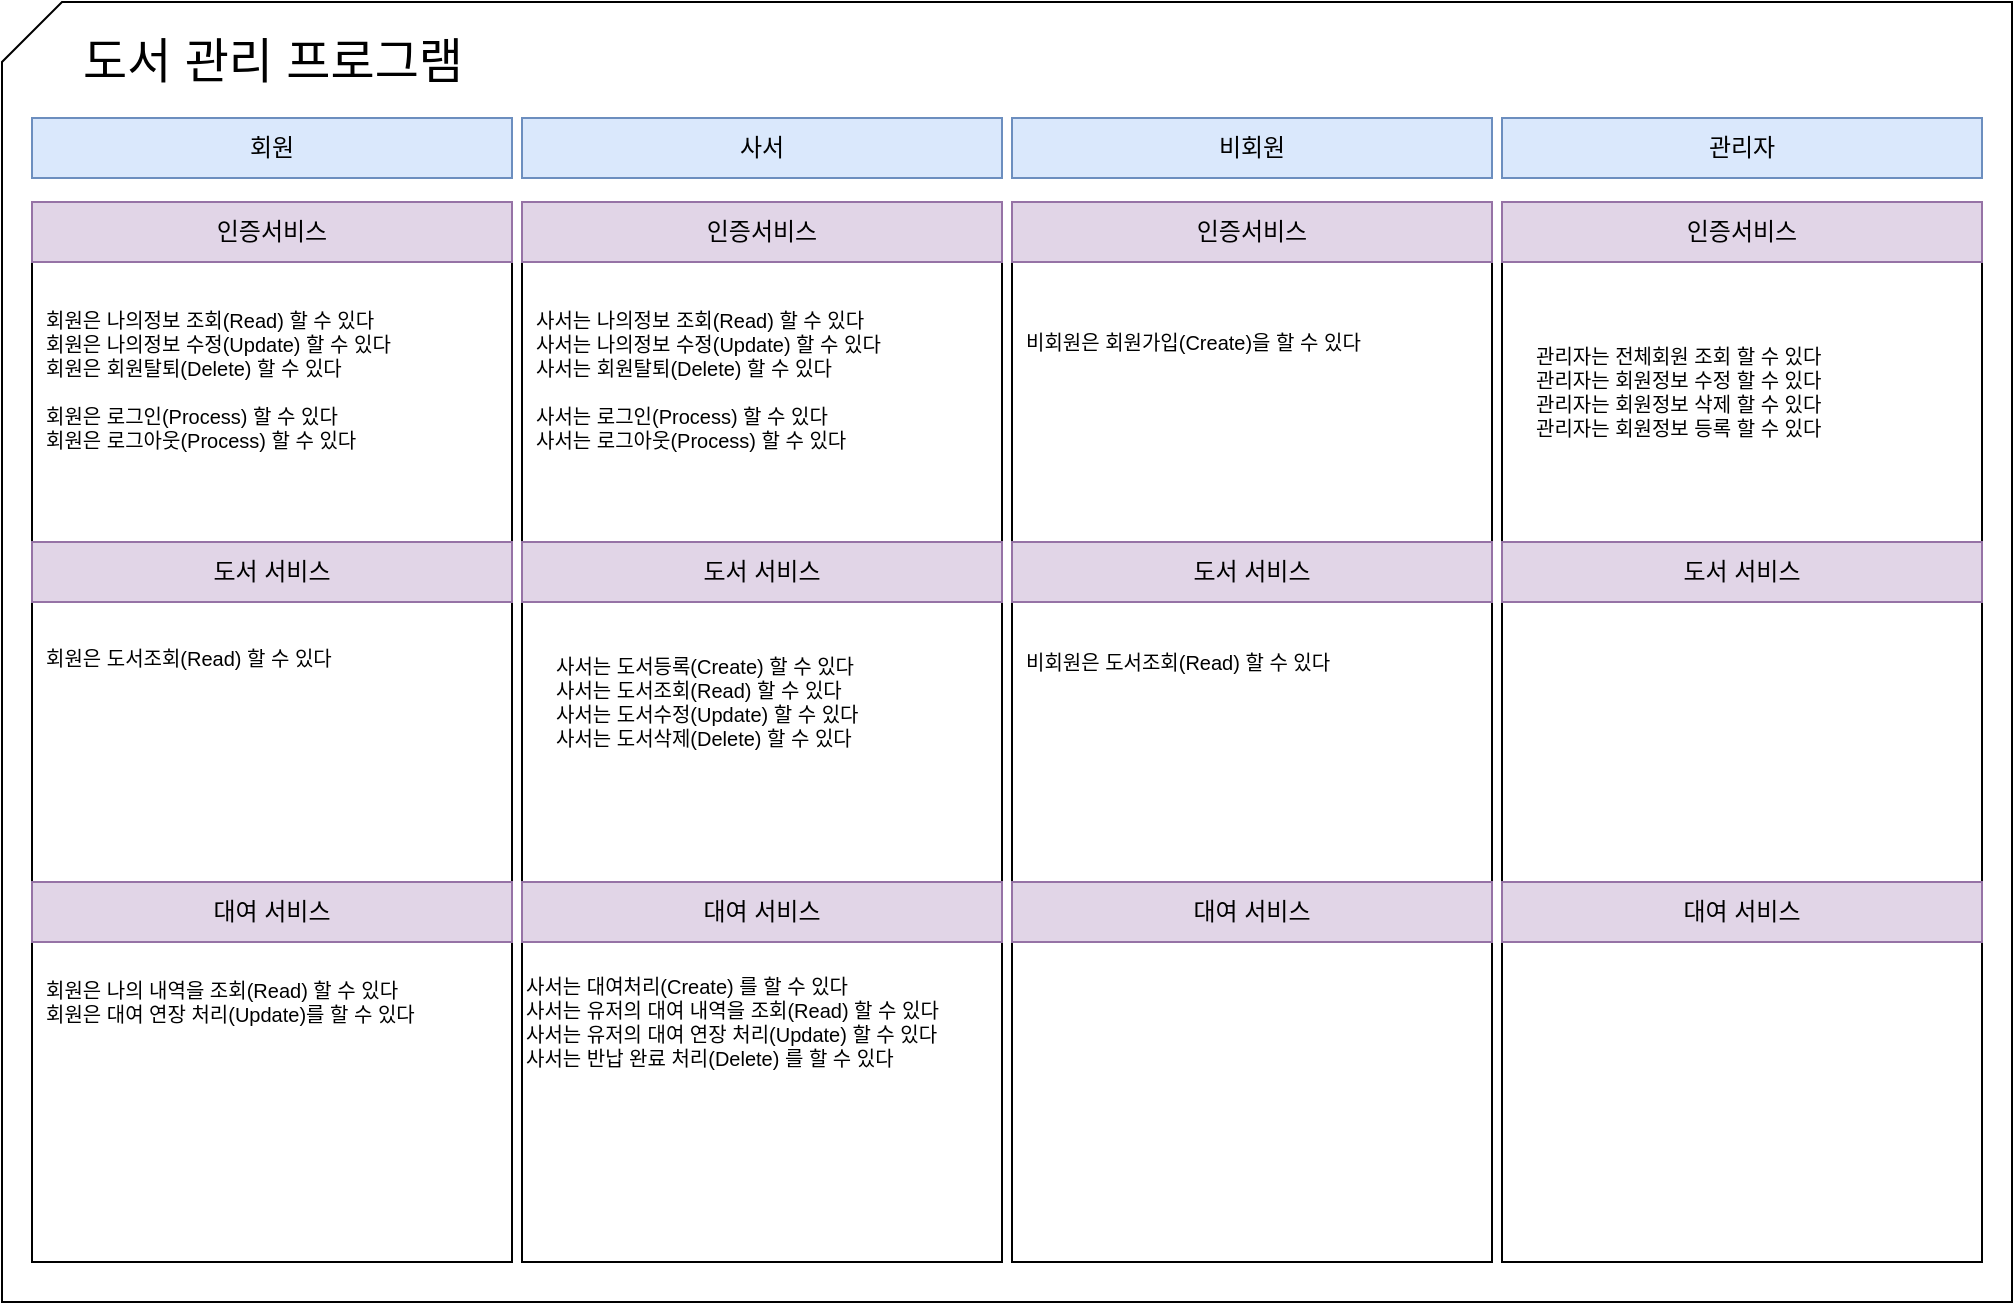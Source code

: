 <mxfile version="27.0.9" pages="3">
  <diagram name="요구사항확인" id="si9WiEyHauwOeKY3Vzi-">
    <mxGraphModel dx="1188" dy="708" grid="1" gridSize="10" guides="1" tooltips="1" connect="1" arrows="1" fold="1" page="1" pageScale="1" pageWidth="827" pageHeight="1169" math="0" shadow="0">
      <root>
        <mxCell id="0" />
        <mxCell id="1" parent="0" />
        <mxCell id="LVaz8bQsQqEIjGHbkDQo-53" value="" style="shape=card;whiteSpace=wrap;html=1;" parent="1" vertex="1">
          <mxGeometry x="25" y="10" width="1005" height="650" as="geometry" />
        </mxCell>
        <mxCell id="LVaz8bQsQqEIjGHbkDQo-34" value="" style="rounded=0;whiteSpace=wrap;html=1;" parent="1" vertex="1">
          <mxGeometry x="775" y="110" width="240" height="530" as="geometry" />
        </mxCell>
        <mxCell id="LVaz8bQsQqEIjGHbkDQo-33" value="" style="rounded=0;whiteSpace=wrap;html=1;" parent="1" vertex="1">
          <mxGeometry x="530" y="110" width="240" height="530" as="geometry" />
        </mxCell>
        <mxCell id="LVaz8bQsQqEIjGHbkDQo-32" value="" style="rounded=0;whiteSpace=wrap;html=1;" parent="1" vertex="1">
          <mxGeometry x="285" y="110" width="240" height="530" as="geometry" />
        </mxCell>
        <mxCell id="LVaz8bQsQqEIjGHbkDQo-31" value="" style="rounded=0;whiteSpace=wrap;html=1;" parent="1" vertex="1">
          <mxGeometry x="40" y="110" width="240" height="530" as="geometry" />
        </mxCell>
        <mxCell id="LVaz8bQsQqEIjGHbkDQo-35" value="인증서비스" style="rounded=0;whiteSpace=wrap;html=1;fillColor=#e1d5e7;strokeColor=#9673a6;" parent="1" vertex="1">
          <mxGeometry x="40" y="110" width="240" height="30" as="geometry" />
        </mxCell>
        <mxCell id="LVaz8bQsQqEIjGHbkDQo-36" value="인증서비스" style="rounded=0;whiteSpace=wrap;html=1;fillColor=#e1d5e7;strokeColor=#9673a6;" parent="1" vertex="1">
          <mxGeometry x="285" y="110" width="240" height="30" as="geometry" />
        </mxCell>
        <mxCell id="LVaz8bQsQqEIjGHbkDQo-37" value="인증서비스" style="rounded=0;whiteSpace=wrap;html=1;fillColor=#e1d5e7;strokeColor=#9673a6;" parent="1" vertex="1">
          <mxGeometry x="530" y="110" width="240" height="30" as="geometry" />
        </mxCell>
        <mxCell id="LVaz8bQsQqEIjGHbkDQo-38" value="인증서비스" style="rounded=0;whiteSpace=wrap;html=1;fillColor=#e1d5e7;strokeColor=#9673a6;" parent="1" vertex="1">
          <mxGeometry x="775" y="110" width="240" height="30" as="geometry" />
        </mxCell>
        <mxCell id="LVaz8bQsQqEIjGHbkDQo-39" value="도서 서비스" style="rounded=0;whiteSpace=wrap;html=1;fillColor=#e1d5e7;strokeColor=#9673a6;" parent="1" vertex="1">
          <mxGeometry x="40" y="280" width="240" height="30" as="geometry" />
        </mxCell>
        <mxCell id="LVaz8bQsQqEIjGHbkDQo-40" value="도서 서비스" style="rounded=0;whiteSpace=wrap;html=1;fillColor=#e1d5e7;strokeColor=#9673a6;" parent="1" vertex="1">
          <mxGeometry x="285" y="280" width="240" height="30" as="geometry" />
        </mxCell>
        <mxCell id="LVaz8bQsQqEIjGHbkDQo-41" value="도서 서비스" style="rounded=0;whiteSpace=wrap;html=1;fillColor=#e1d5e7;strokeColor=#9673a6;" parent="1" vertex="1">
          <mxGeometry x="530" y="280" width="240" height="30" as="geometry" />
        </mxCell>
        <mxCell id="LVaz8bQsQqEIjGHbkDQo-42" value="도서 서비스" style="rounded=0;whiteSpace=wrap;html=1;fillColor=#e1d5e7;strokeColor=#9673a6;" parent="1" vertex="1">
          <mxGeometry x="775" y="280" width="240" height="30" as="geometry" />
        </mxCell>
        <mxCell id="LVaz8bQsQqEIjGHbkDQo-43" value="대여 서비스" style="rounded=0;whiteSpace=wrap;html=1;fillColor=#e1d5e7;strokeColor=#9673a6;" parent="1" vertex="1">
          <mxGeometry x="40" y="450" width="240" height="30" as="geometry" />
        </mxCell>
        <mxCell id="LVaz8bQsQqEIjGHbkDQo-44" value="대여 서비스" style="rounded=0;whiteSpace=wrap;html=1;fillColor=#e1d5e7;strokeColor=#9673a6;" parent="1" vertex="1">
          <mxGeometry x="285" y="450" width="240" height="30" as="geometry" />
        </mxCell>
        <mxCell id="LVaz8bQsQqEIjGHbkDQo-45" value="대여 서비스" style="rounded=0;whiteSpace=wrap;html=1;fillColor=#e1d5e7;strokeColor=#9673a6;" parent="1" vertex="1">
          <mxGeometry x="530" y="450" width="240" height="30" as="geometry" />
        </mxCell>
        <mxCell id="LVaz8bQsQqEIjGHbkDQo-46" value="대여 서비스" style="rounded=0;whiteSpace=wrap;html=1;fillColor=#e1d5e7;strokeColor=#9673a6;" parent="1" vertex="1">
          <mxGeometry x="775" y="450" width="240" height="30" as="geometry" />
        </mxCell>
        <mxCell id="LVaz8bQsQqEIjGHbkDQo-2" value="&lt;font style=&quot;font-size: 24px;&quot;&gt;도서 관리 프로그램&lt;/font&gt;" style="text;html=1;align=center;verticalAlign=middle;resizable=0;points=[];autosize=1;strokeColor=none;fillColor=none;" parent="1" vertex="1">
          <mxGeometry x="55" y="20" width="210" height="40" as="geometry" />
        </mxCell>
        <mxCell id="LVaz8bQsQqEIjGHbkDQo-3" value="사서" style="text;html=1;align=center;verticalAlign=middle;resizable=0;points=[];autosize=1;strokeColor=none;fillColor=none;" parent="1" vertex="1">
          <mxGeometry x="290" y="68" width="50" height="30" as="geometry" />
        </mxCell>
        <mxCell id="LVaz8bQsQqEIjGHbkDQo-4" value="비회원" style="text;html=1;align=center;verticalAlign=middle;resizable=0;points=[];autosize=1;strokeColor=none;fillColor=none;" parent="1" vertex="1">
          <mxGeometry x="560" y="68" width="60" height="30" as="geometry" />
        </mxCell>
        <mxCell id="LVaz8bQsQqEIjGHbkDQo-5" value="회원" style="text;html=1;align=center;verticalAlign=middle;resizable=0;points=[];autosize=1;strokeColor=none;fillColor=none;" parent="1" vertex="1">
          <mxGeometry x="40" y="68" width="50" height="30" as="geometry" />
        </mxCell>
        <mxCell id="LVaz8bQsQqEIjGHbkDQo-6" value="관리자" style="text;html=1;align=center;verticalAlign=middle;resizable=0;points=[];autosize=1;strokeColor=none;fillColor=none;" parent="1" vertex="1">
          <mxGeometry x="840" y="68" width="60" height="30" as="geometry" />
        </mxCell>
        <mxCell id="LVaz8bQsQqEIjGHbkDQo-20" value="&lt;div&gt;&lt;span style=&quot;background-color: transparent; color: light-dark(rgb(0, 0, 0), rgb(255, 255, 255));&quot;&gt;회원은 도서조회(Read) 할 수 있다&lt;/span&gt;&lt;/div&gt;&lt;div&gt;&lt;br&gt;&lt;/div&gt;&lt;div&gt;&lt;br&gt;&lt;/div&gt;" style="text;html=1;align=left;verticalAlign=middle;resizable=0;points=[];autosize=1;strokeColor=none;fillColor=none;fontSize=10;" parent="1" vertex="1">
          <mxGeometry x="45" y="325" width="170" height="50" as="geometry" />
        </mxCell>
        <mxCell id="LVaz8bQsQqEIjGHbkDQo-21" value="&lt;div&gt;&lt;span style=&quot;background-color: transparent; color: light-dark(rgb(0, 0, 0), rgb(255, 255, 255));&quot;&gt;회원은 나의정보 조회(Read) 할 수 있다&lt;/span&gt;&lt;/div&gt;&lt;div&gt;회원은 나의정보 수정(Update) 할 수 있다&lt;/div&gt;&lt;div&gt;회원은 회원탈퇴(Delete) 할 수 있다&lt;/div&gt;&lt;div&gt;&lt;br&gt;&lt;/div&gt;&lt;div&gt;회원은 로그인(Process) 할 수 있다&lt;/div&gt;&lt;div&gt;회원은 로그아웃&lt;span style=&quot;background-color: transparent; color: light-dark(rgb(0, 0, 0), rgb(255, 255, 255));&quot;&gt;(Process)&lt;/span&gt;&lt;span style=&quot;background-color: transparent; color: light-dark(rgb(0, 0, 0), rgb(255, 255, 255));&quot;&gt;&amp;nbsp;할 수 있다&lt;/span&gt;&lt;/div&gt;&lt;div&gt;&lt;br&gt;&lt;/div&gt;" style="text;html=1;align=left;verticalAlign=middle;resizable=0;points=[];autosize=1;strokeColor=none;fillColor=none;fontSize=10;" parent="1" vertex="1">
          <mxGeometry x="45" y="155" width="200" height="100" as="geometry" />
        </mxCell>
        <mxCell id="LVaz8bQsQqEIjGHbkDQo-22" value="&lt;br&gt;&lt;div&gt;&lt;br&gt;&lt;/div&gt;&lt;div&gt;회원은 나의 내역을 조회(Read) 할 수 있다&lt;/div&gt;&lt;div&gt;회원은 대여 연장 처리(Update)를 할 수 있다&lt;/div&gt;&lt;div&gt;&lt;br&gt;&lt;/div&gt;&lt;div&gt;&lt;br&gt;&lt;/div&gt;" style="text;html=1;align=left;verticalAlign=middle;resizable=0;points=[];autosize=1;strokeColor=none;fillColor=none;fontSize=10;" parent="1" vertex="1">
          <mxGeometry x="45" y="465" width="210" height="90" as="geometry" />
        </mxCell>
        <mxCell id="LVaz8bQsQqEIjGHbkDQo-23" value="&lt;br&gt;&lt;div&gt;비회원은 회원가입(Create)을 할 수 있다&lt;/div&gt;&lt;div&gt;&lt;br&gt;&lt;/div&gt;" style="text;html=1;align=left;verticalAlign=middle;resizable=0;points=[];autosize=1;strokeColor=none;fillColor=none;fontSize=10;" parent="1" vertex="1">
          <mxGeometry x="535" y="155" width="190" height="50" as="geometry" />
        </mxCell>
        <mxCell id="LVaz8bQsQqEIjGHbkDQo-25" value="&lt;div&gt;&lt;span style=&quot;background-color: transparent; color: light-dark(rgb(0, 0, 0), rgb(255, 255, 255));&quot;&gt;사서는 나의정보 조회(Read) 할 수 있다&lt;/span&gt;&lt;/div&gt;&lt;div&gt;&lt;span style=&quot;background-color: transparent; color: light-dark(rgb(0, 0, 0), rgb(255, 255, 255));&quot;&gt;사서는&lt;/span&gt;&amp;nbsp;나의정보 수정(Update) 할 수 있다&lt;/div&gt;&lt;div&gt;&lt;span style=&quot;background-color: transparent; color: light-dark(rgb(0, 0, 0), rgb(255, 255, 255));&quot;&gt;사서는&lt;/span&gt;&amp;nbsp;회원탈퇴(Delete) 할 수 있다&lt;/div&gt;&lt;div&gt;&lt;br&gt;&lt;/div&gt;&lt;div&gt;&lt;span style=&quot;background-color: transparent; color: light-dark(rgb(0, 0, 0), rgb(255, 255, 255));&quot;&gt;사서는&lt;/span&gt;&amp;nbsp;로그인(Process) 할 수 있다&lt;/div&gt;&lt;div&gt;&lt;span style=&quot;background-color: transparent; color: light-dark(rgb(0, 0, 0), rgb(255, 255, 255));&quot;&gt;사서는&lt;/span&gt;&amp;nbsp;로그아웃&lt;span style=&quot;background-color: transparent; color: light-dark(rgb(0, 0, 0), rgb(255, 255, 255));&quot;&gt;(Process)&lt;/span&gt;&lt;span style=&quot;background-color: transparent; color: light-dark(rgb(0, 0, 0), rgb(255, 255, 255));&quot;&gt;&amp;nbsp;할 수 있다&lt;/span&gt;&lt;/div&gt;&lt;div&gt;&lt;br&gt;&lt;/div&gt;" style="text;html=1;align=left;verticalAlign=middle;resizable=0;points=[];autosize=1;strokeColor=none;fillColor=none;fontSize=10;" parent="1" vertex="1">
          <mxGeometry x="290" y="155" width="200" height="100" as="geometry" />
        </mxCell>
        <mxCell id="LVaz8bQsQqEIjGHbkDQo-28" value="&lt;br&gt;&lt;div&gt;사서는 도서등록(Create) 할 수 있다&lt;/div&gt;&lt;div&gt;사서는 도서조회(Read) 할 수 있다&lt;/div&gt;&lt;div&gt;사서는 도서수정(Update) 할 수 있다&lt;/div&gt;&lt;div&gt;사서는 도서삭제(Delete) 할 수 있다&lt;/div&gt;&lt;div&gt;&lt;br&gt;&lt;/div&gt;" style="text;html=1;align=left;verticalAlign=middle;resizable=0;points=[];autosize=1;strokeColor=none;fillColor=none;fontSize=10;" parent="1" vertex="1">
          <mxGeometry x="300" y="315" width="170" height="90" as="geometry" />
        </mxCell>
        <mxCell id="LVaz8bQsQqEIjGHbkDQo-29" value="&lt;br&gt;&lt;div&gt;&lt;span style=&quot;background-color: transparent; color: light-dark(rgb(0, 0, 0), rgb(255, 255, 255));&quot;&gt;비회원은 도서조회(Read) 할 수 있다&lt;/span&gt;&lt;/div&gt;&lt;div&gt;&lt;br&gt;&lt;/div&gt;" style="text;html=1;align=left;verticalAlign=middle;resizable=0;points=[];autosize=1;strokeColor=none;fillColor=none;fontSize=10;" parent="1" vertex="1">
          <mxGeometry x="535" y="315" width="180" height="50" as="geometry" />
        </mxCell>
        <mxCell id="LVaz8bQsQqEIjGHbkDQo-30" value="&lt;br&gt;&lt;div&gt;사서는 대여처리(Create) 를 할 수 있다&lt;/div&gt;&lt;div&gt;사서는 유저의 대여 내역을 조회(Read) 할 수 있다&lt;/div&gt;&lt;div&gt;사서는 유저의 대여 연장 처리(Update) 할 수 있다&lt;/div&gt;&lt;div&gt;사서는 반납 완료 처리(Delete) 를 할 수 있다&lt;/div&gt;&lt;div&gt;&amp;nbsp;&lt;/div&gt;" style="text;html=1;align=left;verticalAlign=middle;resizable=0;points=[];autosize=1;strokeColor=none;fillColor=none;fontSize=10;" parent="1" vertex="1">
          <mxGeometry x="285" y="475" width="230" height="90" as="geometry" />
        </mxCell>
        <mxCell id="LVaz8bQsQqEIjGHbkDQo-49" value="회원" style="rounded=0;whiteSpace=wrap;html=1;fillColor=#dae8fc;strokeColor=#6c8ebf;" parent="1" vertex="1">
          <mxGeometry x="40" y="68" width="240" height="30" as="geometry" />
        </mxCell>
        <mxCell id="LVaz8bQsQqEIjGHbkDQo-50" value="사서" style="rounded=0;whiteSpace=wrap;html=1;fillColor=#dae8fc;strokeColor=#6c8ebf;" parent="1" vertex="1">
          <mxGeometry x="285" y="68" width="240" height="30" as="geometry" />
        </mxCell>
        <mxCell id="LVaz8bQsQqEIjGHbkDQo-51" value="관리자" style="rounded=0;whiteSpace=wrap;html=1;fillColor=#dae8fc;strokeColor=#6c8ebf;" parent="1" vertex="1">
          <mxGeometry x="775" y="68" width="240" height="30" as="geometry" />
        </mxCell>
        <mxCell id="LVaz8bQsQqEIjGHbkDQo-52" value="비회원" style="rounded=0;whiteSpace=wrap;html=1;fillColor=#dae8fc;strokeColor=#6c8ebf;" parent="1" vertex="1">
          <mxGeometry x="530" y="68" width="240" height="30" as="geometry" />
        </mxCell>
        <mxCell id="SG75LprVrGiwKUK0ZRqa-1" value="관리자는 전체회원 조회 할 수 있다&lt;div&gt;관리자는 회원정보 수정 할 수 있다&lt;/div&gt;&lt;div&gt;관리자는 회원정보 삭제 할 수 있다&lt;/div&gt;&lt;div&gt;관리자는 회원정보 등록 할 수 있다&lt;/div&gt;" style="text;html=1;align=left;verticalAlign=middle;resizable=0;points=[];autosize=1;strokeColor=none;fillColor=none;fontSize=10;" parent="1" vertex="1">
          <mxGeometry x="790" y="175" width="170" height="60" as="geometry" />
        </mxCell>
      </root>
    </mxGraphModel>
  </diagram>
  <diagram id="3sv__FYg9ydSBl60m1RL" name="USECASE">
    <mxGraphModel dx="983" dy="518" grid="1" gridSize="10" guides="1" tooltips="1" connect="1" arrows="1" fold="1" page="1" pageScale="1" pageWidth="827" pageHeight="1169" math="0" shadow="0">
      <root>
        <mxCell id="0" />
        <mxCell id="1" parent="0" />
        <mxCell id="_r3QkGQczHyN3289975N-2" value="도서 관리 시스템" style="shape=umlFrame;whiteSpace=wrap;html=1;pointerEvents=0;width=100;height=30;" vertex="1" parent="1">
          <mxGeometry x="170" y="140" width="500" height="540" as="geometry" />
        </mxCell>
        <mxCell id="_r3QkGQczHyN3289975N-3" value="회원" style="shape=umlActor;verticalLabelPosition=bottom;verticalAlign=top;html=1;" vertex="1" parent="1">
          <mxGeometry x="60" y="190" width="30" height="60" as="geometry" />
        </mxCell>
        <mxCell id="_r3QkGQczHyN3289975N-4" value="비회원" style="shape=umlActor;verticalLabelPosition=bottom;verticalAlign=top;html=1;" vertex="1" parent="1">
          <mxGeometry x="60" y="470" width="30" height="60" as="geometry" />
        </mxCell>
        <mxCell id="_r3QkGQczHyN3289975N-5" value="사서" style="shape=umlActor;verticalLabelPosition=bottom;verticalAlign=top;html=1;" vertex="1" parent="1">
          <mxGeometry x="740" y="180" width="30" height="60" as="geometry" />
        </mxCell>
        <mxCell id="_r3QkGQczHyN3289975N-8" value="도서조회" style="ellipse;whiteSpace=wrap;html=1;" vertex="1" parent="1">
          <mxGeometry x="220" y="190" width="80" height="40" as="geometry" />
        </mxCell>
        <mxCell id="_r3QkGQczHyN3289975N-9" value="도서등록" style="ellipse;whiteSpace=wrap;html=1;" vertex="1" parent="1">
          <mxGeometry x="550" y="230" width="80" height="40" as="geometry" />
        </mxCell>
        <mxCell id="_r3QkGQczHyN3289975N-10" value="도서수정" style="ellipse;whiteSpace=wrap;html=1;" vertex="1" parent="1">
          <mxGeometry x="550" y="300" width="80" height="40" as="geometry" />
        </mxCell>
        <mxCell id="_r3QkGQczHyN3289975N-11" value="도서삭제" style="ellipse;whiteSpace=wrap;html=1;" vertex="1" parent="1">
          <mxGeometry x="550" y="370" width="80" height="40" as="geometry" />
        </mxCell>
        <mxCell id="_r3QkGQczHyN3289975N-12" value="use" style="html=1;verticalAlign=bottom;endArrow=block;curved=0;rounded=0;entryX=0.049;entryY=0.619;entryDx=0;entryDy=0;entryPerimeter=0;" edge="1" parent="1" source="_r3QkGQczHyN3289975N-3" target="_r3QkGQczHyN3289975N-8">
          <mxGeometry width="80" relative="1" as="geometry">
            <mxPoint x="360" y="400" as="sourcePoint" />
            <mxPoint x="440" y="400" as="targetPoint" />
          </mxGeometry>
        </mxCell>
        <mxCell id="_r3QkGQczHyN3289975N-13" value="use" style="html=1;verticalAlign=bottom;endArrow=block;curved=0;rounded=0;entryX=0.006;entryY=0.679;entryDx=0;entryDy=0;entryPerimeter=0;" edge="1" parent="1" source="_r3QkGQczHyN3289975N-4" target="_r3QkGQczHyN3289975N-8">
          <mxGeometry width="80" relative="1" as="geometry">
            <mxPoint x="360" y="400" as="sourcePoint" />
            <mxPoint x="440" y="400" as="targetPoint" />
          </mxGeometry>
        </mxCell>
        <mxCell id="_r3QkGQczHyN3289975N-14" value="use" style="html=1;verticalAlign=bottom;endArrow=block;curved=0;rounded=0;entryX=1;entryY=0.5;entryDx=0;entryDy=0;" edge="1" parent="1" source="_r3QkGQczHyN3289975N-5" target="_r3QkGQczHyN3289975N-8">
          <mxGeometry width="80" relative="1" as="geometry">
            <mxPoint x="360" y="400" as="sourcePoint" />
            <mxPoint x="440" y="400" as="targetPoint" />
          </mxGeometry>
        </mxCell>
        <mxCell id="_r3QkGQczHyN3289975N-15" value="use" style="html=1;verticalAlign=bottom;endArrow=block;curved=0;rounded=0;entryX=1;entryY=0.5;entryDx=0;entryDy=0;" edge="1" parent="1" source="_r3QkGQczHyN3289975N-5" target="_r3QkGQczHyN3289975N-9">
          <mxGeometry width="80" relative="1" as="geometry">
            <mxPoint x="360" y="400" as="sourcePoint" />
            <mxPoint x="440" y="400" as="targetPoint" />
          </mxGeometry>
        </mxCell>
        <mxCell id="_r3QkGQczHyN3289975N-16" value="로그인" style="ellipse;whiteSpace=wrap;html=1;" vertex="1" parent="1">
          <mxGeometry x="380" y="300" width="80" height="40" as="geometry" />
        </mxCell>
        <mxCell id="_r3QkGQczHyN3289975N-17" value="" style="endArrow=open;dashed=1;endFill=0;endSize=6;html=1;rounded=0;exitX=0.044;exitY=0.662;exitDx=0;exitDy=0;entryX=0.919;entryY=0.222;entryDx=0;entryDy=0;exitPerimeter=0;entryPerimeter=0;" edge="1" parent="1" source="_r3QkGQczHyN3289975N-9" target="_r3QkGQczHyN3289975N-16">
          <mxGeometry width="160" relative="1" as="geometry">
            <mxPoint x="320" y="400" as="sourcePoint" />
            <mxPoint x="480" y="400" as="targetPoint" />
          </mxGeometry>
        </mxCell>
        <mxCell id="_r3QkGQczHyN3289975N-19" value="&amp;lt;&amp;lt; include &amp;gt;&amp;gt;" style="edgeLabel;html=1;align=center;verticalAlign=middle;resizable=0;points=[];fontSize=8;" vertex="1" connectable="0" parent="_r3QkGQczHyN3289975N-17">
          <mxGeometry x="-0.012" y="-1" relative="1" as="geometry">
            <mxPoint as="offset" />
          </mxGeometry>
        </mxCell>
        <mxCell id="_r3QkGQczHyN3289975N-20" value="" style="endArrow=open;dashed=1;endFill=0;endSize=6;html=1;rounded=0;exitX=0;exitY=0.5;exitDx=0;exitDy=0;entryX=1;entryY=0.5;entryDx=0;entryDy=0;" edge="1" parent="1" source="_r3QkGQczHyN3289975N-10" target="_r3QkGQczHyN3289975N-16">
          <mxGeometry width="160" relative="1" as="geometry">
            <mxPoint x="550" y="310" as="sourcePoint" />
            <mxPoint x="450" y="363" as="targetPoint" />
          </mxGeometry>
        </mxCell>
        <mxCell id="_r3QkGQczHyN3289975N-21" value="&amp;lt;&amp;lt; include &amp;gt;&amp;gt;" style="edgeLabel;html=1;align=center;verticalAlign=middle;resizable=0;points=[];fontSize=8;" vertex="1" connectable="0" parent="_r3QkGQczHyN3289975N-20">
          <mxGeometry x="-0.012" y="-1" relative="1" as="geometry">
            <mxPoint as="offset" />
          </mxGeometry>
        </mxCell>
        <mxCell id="_r3QkGQczHyN3289975N-22" value="" style="endArrow=open;dashed=1;endFill=0;endSize=6;html=1;rounded=0;exitX=0;exitY=0.5;exitDx=0;exitDy=0;entryX=0.928;entryY=0.826;entryDx=0;entryDy=0;entryPerimeter=0;" edge="1" parent="1" source="_r3QkGQczHyN3289975N-11" target="_r3QkGQczHyN3289975N-16">
          <mxGeometry width="160" relative="1" as="geometry">
            <mxPoint x="570" y="320" as="sourcePoint" />
            <mxPoint x="480" y="320" as="targetPoint" />
          </mxGeometry>
        </mxCell>
        <mxCell id="_r3QkGQczHyN3289975N-23" value="&amp;lt;&amp;lt; include &amp;gt;&amp;gt;" style="edgeLabel;html=1;align=center;verticalAlign=middle;resizable=0;points=[];fontSize=8;" vertex="1" connectable="0" parent="_r3QkGQczHyN3289975N-22">
          <mxGeometry x="-0.012" y="-1" relative="1" as="geometry">
            <mxPoint as="offset" />
          </mxGeometry>
        </mxCell>
        <mxCell id="_r3QkGQczHyN3289975N-24" value="전체" style="ellipse;whiteSpace=wrap;html=1;" vertex="1" parent="1">
          <mxGeometry x="210" y="260" width="40" height="40" as="geometry" />
        </mxCell>
        <mxCell id="_r3QkGQczHyN3289975N-25" value="키워드" style="ellipse;whiteSpace=wrap;html=1;" vertex="1" parent="1">
          <mxGeometry x="280" y="260" width="40" height="40" as="geometry" />
        </mxCell>
        <mxCell id="_r3QkGQczHyN3289975N-26" value="" style="endArrow=open;dashed=1;endFill=0;endSize=6;html=1;rounded=0;exitX=0.33;exitY=0.136;exitDx=0;exitDy=0;entryX=0.5;entryY=1;entryDx=0;entryDy=0;exitPerimeter=0;" edge="1" parent="1" source="_r3QkGQczHyN3289975N-24" target="_r3QkGQczHyN3289975N-8">
          <mxGeometry width="160" relative="1" as="geometry">
            <mxPoint x="350" y="300" as="sourcePoint" />
            <mxPoint x="250" y="353" as="targetPoint" />
          </mxGeometry>
        </mxCell>
        <mxCell id="_r3QkGQczHyN3289975N-27" value="&lt;font style=&quot;font-size: 8px;&quot;&gt;&amp;lt;&amp;lt; extend&amp;gt;&amp;gt;&lt;/font&gt;" style="edgeLabel;html=1;align=center;verticalAlign=middle;resizable=0;points=[];" vertex="1" connectable="0" parent="_r3QkGQczHyN3289975N-26">
          <mxGeometry x="-0.012" y="-1" relative="1" as="geometry">
            <mxPoint x="-5" y="-2" as="offset" />
          </mxGeometry>
        </mxCell>
        <mxCell id="_r3QkGQczHyN3289975N-28" value="" style="endArrow=open;dashed=1;endFill=0;endSize=6;html=1;rounded=0;exitX=0.5;exitY=0;exitDx=0;exitDy=0;entryX=0.5;entryY=1;entryDx=0;entryDy=0;" edge="1" parent="1" source="_r3QkGQczHyN3289975N-25" target="_r3QkGQczHyN3289975N-8">
          <mxGeometry width="160" relative="1" as="geometry">
            <mxPoint x="250" y="285" as="sourcePoint" />
            <mxPoint x="287" y="250" as="targetPoint" />
          </mxGeometry>
        </mxCell>
        <mxCell id="_r3QkGQczHyN3289975N-29" value="&lt;font style=&quot;font-size: 8px;&quot;&gt;&amp;lt;&amp;lt; extend&amp;gt;&amp;gt;&lt;/font&gt;" style="edgeLabel;html=1;align=center;verticalAlign=middle;resizable=0;points=[];" vertex="1" connectable="0" parent="_r3QkGQczHyN3289975N-28">
          <mxGeometry x="-0.012" y="-1" relative="1" as="geometry">
            <mxPoint x="9" as="offset" />
          </mxGeometry>
        </mxCell>
        <mxCell id="p2ouRuBy7spwp9d4Mi96-1" value="회원가입" style="ellipse;whiteSpace=wrap;html=1;" vertex="1" parent="1">
          <mxGeometry x="220" y="480" width="80" height="40" as="geometry" />
        </mxCell>
        <mxCell id="p2ouRuBy7spwp9d4Mi96-3" value="use" style="html=1;verticalAlign=bottom;endArrow=block;curved=0;rounded=0;entryX=0;entryY=0.5;entryDx=0;entryDy=0;" edge="1" parent="1" source="_r3QkGQczHyN3289975N-4" target="p2ouRuBy7spwp9d4Mi96-1">
          <mxGeometry width="80" relative="1" as="geometry">
            <mxPoint x="90" y="714" as="sourcePoint" />
            <mxPoint x="220" y="460" as="targetPoint" />
          </mxGeometry>
        </mxCell>
        <mxCell id="p2ouRuBy7spwp9d4Mi96-4" value="관리자" style="shape=umlActor;verticalLabelPosition=bottom;verticalAlign=top;html=1;" vertex="1" parent="1">
          <mxGeometry x="740" y="470" width="30" height="60" as="geometry" />
        </mxCell>
        <mxCell id="8O7HqSqT24vESQiMK9eg-1" value="회원관리" style="ellipse;whiteSpace=wrap;html=1;" vertex="1" parent="1">
          <mxGeometry x="470" y="450" width="80" height="40" as="geometry" />
        </mxCell>
        <mxCell id="8O7HqSqT24vESQiMK9eg-6" value="" style="edgeStyle=orthogonalEdgeStyle;rounded=0;orthogonalLoop=1;jettySize=auto;html=1;endArrow=block;endFill=0;" edge="1" parent="1" source="8O7HqSqT24vESQiMK9eg-2" target="8O7HqSqT24vESQiMK9eg-1">
          <mxGeometry relative="1" as="geometry">
            <Array as="points">
              <mxPoint x="460" y="510" />
              <mxPoint x="510" y="510" />
            </Array>
          </mxGeometry>
        </mxCell>
        <mxCell id="8O7HqSqT24vESQiMK9eg-2" value="조회" style="ellipse;whiteSpace=wrap;html=1;" vertex="1" parent="1">
          <mxGeometry x="440" y="520" width="40" height="40" as="geometry" />
        </mxCell>
        <mxCell id="8O7HqSqT24vESQiMK9eg-8" value="" style="edgeStyle=orthogonalEdgeStyle;rounded=0;orthogonalLoop=1;jettySize=auto;html=1;endArrow=block;endFill=0;" edge="1" parent="1" source="8O7HqSqT24vESQiMK9eg-3" target="8O7HqSqT24vESQiMK9eg-1">
          <mxGeometry relative="1" as="geometry" />
        </mxCell>
        <mxCell id="8O7HqSqT24vESQiMK9eg-3" value="등록" style="ellipse;whiteSpace=wrap;html=1;" vertex="1" parent="1">
          <mxGeometry x="490" y="520" width="40" height="40" as="geometry" />
        </mxCell>
        <mxCell id="8O7HqSqT24vESQiMK9eg-9" value="" style="edgeStyle=orthogonalEdgeStyle;rounded=0;orthogonalLoop=1;jettySize=auto;html=1;endArrow=block;endFill=0;" edge="1" parent="1" source="8O7HqSqT24vESQiMK9eg-4" target="8O7HqSqT24vESQiMK9eg-1">
          <mxGeometry relative="1" as="geometry">
            <Array as="points">
              <mxPoint x="560" y="510" />
              <mxPoint x="510" y="510" />
            </Array>
          </mxGeometry>
        </mxCell>
        <mxCell id="8O7HqSqT24vESQiMK9eg-4" value="수정" style="ellipse;whiteSpace=wrap;html=1;" vertex="1" parent="1">
          <mxGeometry x="540" y="520" width="40" height="40" as="geometry" />
        </mxCell>
        <mxCell id="8O7HqSqT24vESQiMK9eg-10" value="" style="edgeStyle=orthogonalEdgeStyle;rounded=0;orthogonalLoop=1;jettySize=auto;html=1;endArrow=block;endFill=0;" edge="1" parent="1" source="8O7HqSqT24vESQiMK9eg-5" target="8O7HqSqT24vESQiMK9eg-1">
          <mxGeometry relative="1" as="geometry">
            <Array as="points">
              <mxPoint x="610" y="510" />
              <mxPoint x="510" y="510" />
            </Array>
          </mxGeometry>
        </mxCell>
        <mxCell id="8O7HqSqT24vESQiMK9eg-5" value="삭제" style="ellipse;whiteSpace=wrap;html=1;" vertex="1" parent="1">
          <mxGeometry x="590" y="520" width="40" height="40" as="geometry" />
        </mxCell>
        <mxCell id="8O7HqSqT24vESQiMK9eg-11" value="use" style="html=1;verticalAlign=bottom;endArrow=block;curved=0;rounded=0;entryX=0.975;entryY=0.662;entryDx=0;entryDy=0;entryPerimeter=0;" edge="1" parent="1" source="p2ouRuBy7spwp9d4Mi96-4" target="8O7HqSqT24vESQiMK9eg-1">
          <mxGeometry width="80" relative="1" as="geometry">
            <mxPoint x="840" y="230" as="sourcePoint" />
            <mxPoint x="730" y="265" as="targetPoint" />
          </mxGeometry>
        </mxCell>
        <mxCell id="8O7HqSqT24vESQiMK9eg-12" value="사서&lt;div&gt;계정&lt;/div&gt;" style="ellipse;whiteSpace=wrap;html=1;" vertex="1" parent="1">
          <mxGeometry x="440" y="600" width="40" height="40" as="geometry" />
        </mxCell>
        <mxCell id="8O7HqSqT24vESQiMK9eg-13" value="일반&lt;div&gt;계정&lt;/div&gt;" style="ellipse;whiteSpace=wrap;html=1;" vertex="1" parent="1">
          <mxGeometry x="380" y="585" width="40" height="40" as="geometry" />
        </mxCell>
        <mxCell id="8O7HqSqT24vESQiMK9eg-14" value="나의&lt;div&gt;정보&lt;/div&gt;" style="ellipse;whiteSpace=wrap;html=1;" vertex="1" parent="1">
          <mxGeometry x="360" y="520" width="40" height="40" as="geometry" />
        </mxCell>
        <mxCell id="8O7HqSqT24vESQiMK9eg-17" value="use" style="html=1;verticalAlign=bottom;endArrow=block;curved=0;rounded=0;entryX=0.014;entryY=0.214;entryDx=0;entryDy=0;entryPerimeter=0;" edge="1" parent="1" target="8O7HqSqT24vESQiMK9eg-14">
          <mxGeometry width="80" relative="1" as="geometry">
            <mxPoint x="90" y="220" as="sourcePoint" />
            <mxPoint x="234" y="220" as="targetPoint" />
          </mxGeometry>
        </mxCell>
        <mxCell id="8O7HqSqT24vESQiMK9eg-21" value="" style="endArrow=open;dashed=1;endFill=0;endSize=6;html=1;rounded=0;exitX=1;exitY=0.5;exitDx=0;exitDy=0;entryX=0;entryY=0.5;entryDx=0;entryDy=0;" edge="1" parent="1" source="8O7HqSqT24vESQiMK9eg-14" target="8O7HqSqT24vESQiMK9eg-2">
          <mxGeometry width="160" relative="1" as="geometry">
            <mxPoint x="320" y="290" as="sourcePoint" />
            <mxPoint x="280" y="260" as="targetPoint" />
          </mxGeometry>
        </mxCell>
        <mxCell id="8O7HqSqT24vESQiMK9eg-22" value="&lt;font style=&quot;font-size: 8px;&quot;&gt;&amp;lt;&amp;lt; extend&amp;gt;&amp;gt;&lt;/font&gt;" style="edgeLabel;html=1;align=center;verticalAlign=middle;resizable=0;points=[];" vertex="1" connectable="0" parent="8O7HqSqT24vESQiMK9eg-21">
          <mxGeometry x="-0.012" y="-1" relative="1" as="geometry">
            <mxPoint y="-11" as="offset" />
          </mxGeometry>
        </mxCell>
        <mxCell id="8O7HqSqT24vESQiMK9eg-28" value="" style="endArrow=open;dashed=1;endFill=0;endSize=6;html=1;rounded=0;exitX=0.5;exitY=0;exitDx=0;exitDy=0;" edge="1" parent="1" source="8O7HqSqT24vESQiMK9eg-13">
          <mxGeometry width="160" relative="1" as="geometry">
            <mxPoint x="450" y="550" as="sourcePoint" />
            <mxPoint x="450" y="560" as="targetPoint" />
          </mxGeometry>
        </mxCell>
        <mxCell id="8O7HqSqT24vESQiMK9eg-29" value="&lt;font style=&quot;font-size: 8px;&quot;&gt;&amp;lt;&amp;lt; extend&amp;gt;&amp;gt;&lt;/font&gt;" style="edgeLabel;html=1;align=center;verticalAlign=middle;resizable=0;points=[];" vertex="1" connectable="0" parent="8O7HqSqT24vESQiMK9eg-28">
          <mxGeometry x="-0.012" y="-1" relative="1" as="geometry">
            <mxPoint x="-6" y="3" as="offset" />
          </mxGeometry>
        </mxCell>
        <mxCell id="8O7HqSqT24vESQiMK9eg-30" value="" style="endArrow=open;dashed=1;endFill=0;endSize=6;html=1;rounded=0;exitX=0.5;exitY=0;exitDx=0;exitDy=0;entryX=0.5;entryY=1;entryDx=0;entryDy=0;" edge="1" parent="1" source="8O7HqSqT24vESQiMK9eg-12" target="8O7HqSqT24vESQiMK9eg-2">
          <mxGeometry width="160" relative="1" as="geometry">
            <mxPoint x="450" y="615" as="sourcePoint" />
            <mxPoint x="467" y="590" as="targetPoint" />
          </mxGeometry>
        </mxCell>
        <mxCell id="8O7HqSqT24vESQiMK9eg-31" value="&lt;font style=&quot;font-size: 8px;&quot;&gt;&amp;lt;&amp;lt; extend&amp;gt;&amp;gt;&lt;/font&gt;" style="edgeLabel;html=1;align=center;verticalAlign=middle;resizable=0;points=[];" vertex="1" connectable="0" parent="8O7HqSqT24vESQiMK9eg-30">
          <mxGeometry x="-0.012" y="-1" relative="1" as="geometry">
            <mxPoint x="-6" y="3" as="offset" />
          </mxGeometry>
        </mxCell>
        <mxCell id="8O7HqSqT24vESQiMK9eg-32" value="전체" style="ellipse;whiteSpace=wrap;html=1;" vertex="1" parent="1">
          <mxGeometry x="510" y="580" width="40" height="40" as="geometry" />
        </mxCell>
        <mxCell id="8O7HqSqT24vESQiMK9eg-33" value="" style="endArrow=open;dashed=1;endFill=0;endSize=6;html=1;rounded=0;exitX=0;exitY=0;exitDx=0;exitDy=0;entryX=0.77;entryY=0.981;entryDx=0;entryDy=0;entryPerimeter=0;" edge="1" parent="1" source="8O7HqSqT24vESQiMK9eg-32" target="8O7HqSqT24vESQiMK9eg-2">
          <mxGeometry width="160" relative="1" as="geometry">
            <mxPoint x="470" y="640" as="sourcePoint" />
            <mxPoint x="470" y="600" as="targetPoint" />
          </mxGeometry>
        </mxCell>
        <mxCell id="8O7HqSqT24vESQiMK9eg-34" value="&lt;font style=&quot;font-size: 8px;&quot;&gt;&amp;lt;&amp;lt; extend&amp;gt;&amp;gt;&lt;/font&gt;" style="edgeLabel;html=1;align=center;verticalAlign=middle;resizable=0;points=[];" vertex="1" connectable="0" parent="8O7HqSqT24vESQiMK9eg-33">
          <mxGeometry x="-0.012" y="-1" relative="1" as="geometry">
            <mxPoint x="-6" y="3" as="offset" />
          </mxGeometry>
        </mxCell>
      </root>
    </mxGraphModel>
  </diagram>
  <diagram id="UtL5NGmpN7RpcwYgrlhz" name="요구사항명세서">
    <mxGraphModel dx="1175" dy="694" grid="1" gridSize="10" guides="1" tooltips="1" connect="1" arrows="1" fold="1" page="1" pageScale="1" pageWidth="827" pageHeight="1169" math="0" shadow="0">
      <root>
        <mxCell id="0" />
        <mxCell id="1" parent="0" />
        <mxCell id="IjuKtVvtsaJKCJxj3eiM-1" value="&lt;div&gt;&amp;lt;&amp;lt;유스케이스 명세서&amp;gt;&amp;gt;&lt;/div&gt;유스케이스명 : 회원가입" style="shape=table;startSize=40;container=1;collapsible=1;childLayout=tableLayout;fixedRows=1;rowLines=0;fontStyle=1;align=center;resizeLast=1;html=1;" vertex="1" parent="1">
          <mxGeometry x="50" y="50" width="510" height="690" as="geometry" />
        </mxCell>
        <mxCell id="IjuKtVvtsaJKCJxj3eiM-2" value="" style="shape=tableRow;horizontal=0;startSize=0;swimlaneHead=0;swimlaneBody=0;fillColor=none;collapsible=0;dropTarget=0;points=[[0,0.5],[1,0.5]];portConstraint=eastwest;top=0;left=0;right=0;bottom=1;strokeColor=default;verticalAlign=middle;fontStyle=0" vertex="1" parent="IjuKtVvtsaJKCJxj3eiM-1">
          <mxGeometry y="40" width="510" height="30" as="geometry" />
        </mxCell>
        <mxCell id="IjuKtVvtsaJKCJxj3eiM-3" value="목표" style="shape=partialRectangle;connectable=0;fillColor=none;top=0;left=0;bottom=0;right=0;fontStyle=1;overflow=hidden;whiteSpace=wrap;html=1;" vertex="1" parent="IjuKtVvtsaJKCJxj3eiM-2">
          <mxGeometry width="60" height="30" as="geometry">
            <mxRectangle width="60" height="30" as="alternateBounds" />
          </mxGeometry>
        </mxCell>
        <mxCell id="IjuKtVvtsaJKCJxj3eiM-4" value="&lt;span style=&quot;font-weight: 400; text-wrap: nowrap;&quot;&gt;비회원이 회원가입을 할 수 있도록 시스템을 통해 회원가입 절차를 완료한다&lt;/span&gt;" style="shape=partialRectangle;connectable=0;fillColor=none;top=0;left=0;bottom=0;right=0;align=left;spacingLeft=6;fontStyle=1;overflow=hidden;whiteSpace=wrap;html=1;" vertex="1" parent="IjuKtVvtsaJKCJxj3eiM-2">
          <mxGeometry x="60" width="450" height="30" as="geometry">
            <mxRectangle width="450" height="30" as="alternateBounds" />
          </mxGeometry>
        </mxCell>
        <mxCell id="IjuKtVvtsaJKCJxj3eiM-5" value="" style="shape=tableRow;horizontal=0;startSize=0;swimlaneHead=0;swimlaneBody=0;fillColor=none;collapsible=0;dropTarget=0;points=[[0,0.5],[1,0.5]];portConstraint=eastwest;top=0;left=0;right=0;bottom=1;" vertex="1" parent="IjuKtVvtsaJKCJxj3eiM-1">
          <mxGeometry y="70" width="510" height="30" as="geometry" />
        </mxCell>
        <mxCell id="IjuKtVvtsaJKCJxj3eiM-6" value="엑터" style="shape=partialRectangle;connectable=0;fillColor=none;top=0;left=0;bottom=0;right=0;fontStyle=1;overflow=hidden;whiteSpace=wrap;html=1;" vertex="1" parent="IjuKtVvtsaJKCJxj3eiM-5">
          <mxGeometry width="60" height="30" as="geometry">
            <mxRectangle width="60" height="30" as="alternateBounds" />
          </mxGeometry>
        </mxCell>
        <mxCell id="IjuKtVvtsaJKCJxj3eiM-7" value="비회원" style="shape=partialRectangle;connectable=0;fillColor=none;top=0;left=0;bottom=0;right=0;align=left;spacingLeft=6;fontStyle=0;overflow=hidden;whiteSpace=wrap;html=1;" vertex="1" parent="IjuKtVvtsaJKCJxj3eiM-5">
          <mxGeometry x="60" width="450" height="30" as="geometry">
            <mxRectangle width="450" height="30" as="alternateBounds" />
          </mxGeometry>
        </mxCell>
        <mxCell id="IjuKtVvtsaJKCJxj3eiM-8" value="" style="shape=tableRow;horizontal=0;startSize=0;swimlaneHead=0;swimlaneBody=0;fillColor=none;collapsible=0;dropTarget=0;points=[[0,0.5],[1,0.5]];portConstraint=eastwest;top=0;left=0;right=0;bottom=1;" vertex="1" parent="IjuKtVvtsaJKCJxj3eiM-1">
          <mxGeometry y="100" width="510" height="30" as="geometry" />
        </mxCell>
        <mxCell id="IjuKtVvtsaJKCJxj3eiM-9" value="사전 조건" style="shape=partialRectangle;connectable=0;fillColor=none;top=0;left=0;bottom=0;right=0;fontStyle=1;overflow=hidden;whiteSpace=wrap;html=1;" vertex="1" parent="IjuKtVvtsaJKCJxj3eiM-8">
          <mxGeometry width="60" height="30" as="geometry">
            <mxRectangle width="60" height="30" as="alternateBounds" />
          </mxGeometry>
        </mxCell>
        <mxCell id="IjuKtVvtsaJKCJxj3eiM-10" value="메인페이지에서 회원가입 버튼을 클릭하여 회원가입 페이지로 이동한다" style="shape=partialRectangle;connectable=0;fillColor=none;top=0;left=0;bottom=0;right=0;align=left;spacingLeft=6;fontStyle=0;overflow=hidden;whiteSpace=wrap;html=1;" vertex="1" parent="IjuKtVvtsaJKCJxj3eiM-8">
          <mxGeometry x="60" width="450" height="30" as="geometry">
            <mxRectangle width="450" height="30" as="alternateBounds" />
          </mxGeometry>
        </mxCell>
        <mxCell id="IjuKtVvtsaJKCJxj3eiM-11" value="" style="shape=tableRow;horizontal=0;startSize=0;swimlaneHead=0;swimlaneBody=0;fillColor=none;collapsible=0;dropTarget=0;points=[[0,0.5],[1,0.5]];portConstraint=eastwest;top=0;left=0;right=0;bottom=1;" vertex="1" parent="IjuKtVvtsaJKCJxj3eiM-1">
          <mxGeometry y="130" width="510" height="30" as="geometry" />
        </mxCell>
        <mxCell id="IjuKtVvtsaJKCJxj3eiM-12" value="사후 처리" style="shape=partialRectangle;connectable=0;fillColor=none;top=0;left=0;bottom=0;right=0;fontStyle=1;overflow=hidden;whiteSpace=wrap;html=1;" vertex="1" parent="IjuKtVvtsaJKCJxj3eiM-11">
          <mxGeometry width="60" height="30" as="geometry">
            <mxRectangle width="60" height="30" as="alternateBounds" />
          </mxGeometry>
        </mxCell>
        <mxCell id="IjuKtVvtsaJKCJxj3eiM-13" value="회원 정상 가입 이후 로그인 페이지로 이동" style="shape=partialRectangle;connectable=0;fillColor=none;top=0;left=0;bottom=0;right=0;align=left;spacingLeft=6;fontStyle=0;overflow=hidden;whiteSpace=wrap;html=1;" vertex="1" parent="IjuKtVvtsaJKCJxj3eiM-11">
          <mxGeometry x="60" width="450" height="30" as="geometry">
            <mxRectangle width="450" height="30" as="alternateBounds" />
          </mxGeometry>
        </mxCell>
        <mxCell id="IjuKtVvtsaJKCJxj3eiM-14" value="" style="shape=tableRow;horizontal=0;startSize=0;swimlaneHead=0;swimlaneBody=0;fillColor=none;collapsible=0;dropTarget=0;points=[[0,0.5],[1,0.5]];portConstraint=eastwest;top=0;left=0;right=0;bottom=1;" vertex="1" parent="IjuKtVvtsaJKCJxj3eiM-1">
          <mxGeometry y="160" width="510" height="170" as="geometry" />
        </mxCell>
        <mxCell id="IjuKtVvtsaJKCJxj3eiM-15" value="기본흐름" style="shape=partialRectangle;connectable=0;fillColor=none;top=0;left=0;bottom=0;right=0;fontStyle=1;overflow=hidden;whiteSpace=wrap;html=1;" vertex="1" parent="IjuKtVvtsaJKCJxj3eiM-14">
          <mxGeometry width="60" height="170" as="geometry">
            <mxRectangle width="60" height="170" as="alternateBounds" />
          </mxGeometry>
        </mxCell>
        <mxCell id="IjuKtVvtsaJKCJxj3eiM-16" value="&lt;div style=&quot;text-wrap: nowrap;&quot;&gt;&lt;div&gt;1 비회원이 계정 입력란에 email 계정을 입력하고 인증 버튼을 클릭한다&lt;/div&gt;&lt;div&gt;2 시스템은 해당 계정으로 인증코드를 전송한다&lt;/div&gt;&lt;div&gt;3 시스템은 비회원이 보는 페이지에 인증코드 확인폼을 활성화 한다&lt;/div&gt;&lt;div&gt;4 회원은 이메일 인증코드를 인증코드 확인폼에 입력한 뒤 인증확인 버튼을 클릭한다&lt;/div&gt;&lt;div&gt;5 시스템은 인증확인 처리를 한뒤 인증확인 메시지를 전달한다&lt;/div&gt;&lt;div&gt;6 비회원은&amp;nbsp; 이름/연락처/주소/를 입력하고 회원가입 버튼을 클릭한다&lt;/div&gt;&lt;div&gt;7 시스템은 회원가입 처리 이후 메시지를 전달한다&lt;/div&gt;&lt;div&gt;8 비회원이 메시지 확인 버튼을 클릭한다&lt;/div&gt;&lt;div&gt;9 시스템은 로그인 페이지로 이동한다&lt;/div&gt;&lt;/div&gt;" style="shape=partialRectangle;connectable=0;fillColor=none;top=0;left=0;bottom=0;right=0;align=left;spacingLeft=6;fontStyle=0;overflow=hidden;whiteSpace=wrap;html=1;" vertex="1" parent="IjuKtVvtsaJKCJxj3eiM-14">
          <mxGeometry x="60" width="450" height="170" as="geometry">
            <mxRectangle width="450" height="170" as="alternateBounds" />
          </mxGeometry>
        </mxCell>
        <mxCell id="IjuKtVvtsaJKCJxj3eiM-17" value="" style="shape=tableRow;horizontal=0;startSize=0;swimlaneHead=0;swimlaneBody=0;fillColor=none;collapsible=0;dropTarget=0;points=[[0,0.5],[1,0.5]];portConstraint=eastwest;top=0;left=0;right=0;bottom=1;" vertex="1" parent="IjuKtVvtsaJKCJxj3eiM-1">
          <mxGeometry y="330" width="510" height="130" as="geometry" />
        </mxCell>
        <mxCell id="IjuKtVvtsaJKCJxj3eiM-18" value="대안흐름" style="shape=partialRectangle;connectable=0;fillColor=none;top=0;left=0;bottom=0;right=0;fontStyle=1;overflow=hidden;whiteSpace=wrap;html=1;" vertex="1" parent="IjuKtVvtsaJKCJxj3eiM-17">
          <mxGeometry width="60" height="130" as="geometry">
            <mxRectangle width="60" height="130" as="alternateBounds" />
          </mxGeometry>
        </mxCell>
        <mxCell id="IjuKtVvtsaJKCJxj3eiM-19" value="&lt;div&gt;취소 버튼를 입력하면 메인 화면으로 이동&lt;/div&gt;" style="shape=partialRectangle;connectable=0;fillColor=none;top=0;left=0;bottom=0;right=0;align=left;spacingLeft=6;fontStyle=0;overflow=hidden;whiteSpace=wrap;html=1;" vertex="1" parent="IjuKtVvtsaJKCJxj3eiM-17">
          <mxGeometry x="60" width="450" height="130" as="geometry">
            <mxRectangle width="450" height="130" as="alternateBounds" />
          </mxGeometry>
        </mxCell>
        <mxCell id="IjuKtVvtsaJKCJxj3eiM-20" value="" style="shape=tableRow;horizontal=0;startSize=0;swimlaneHead=0;swimlaneBody=0;fillColor=none;collapsible=0;dropTarget=0;points=[[0,0.5],[1,0.5]];portConstraint=eastwest;top=0;left=0;right=0;bottom=1;" vertex="1" parent="IjuKtVvtsaJKCJxj3eiM-1">
          <mxGeometry y="460" width="510" height="230" as="geometry" />
        </mxCell>
        <mxCell id="IjuKtVvtsaJKCJxj3eiM-21" value="예외흐름" style="shape=partialRectangle;connectable=0;fillColor=none;top=0;left=0;bottom=0;right=0;fontStyle=1;overflow=hidden;whiteSpace=wrap;html=1;" vertex="1" parent="IjuKtVvtsaJKCJxj3eiM-20">
          <mxGeometry width="60" height="230" as="geometry">
            <mxRectangle width="60" height="230" as="alternateBounds" />
          </mxGeometry>
        </mxCell>
        <mxCell id="IjuKtVvtsaJKCJxj3eiM-22" value="&lt;div style=&quot;text-wrap: nowrap;&quot;&gt;1a 동일한 계정이 있는경우&lt;/div&gt;&lt;div style=&quot;text-wrap: nowrap;&quot;&gt;&lt;span style=&quot;white-space-collapse: preserve;&quot;&gt;&#x9;&lt;/span&gt;시스템은 &#39;동일한 계정이 있습니다&#39; 라는 메시지를 비회원에게 전달&lt;br&gt;&lt;/div&gt;&lt;div style=&quot;text-wrap: nowrap;&quot;&gt;&lt;br&gt;&lt;/div&gt;&lt;div style=&quot;text-wrap: nowrap;&quot;&gt;1b 인증을 하지않고 회원가입을 하려는 경우&lt;/div&gt;&lt;div style=&quot;text-wrap: nowrap;&quot;&gt;&lt;span style=&quot;white-space-collapse: preserve;&quot;&gt;&#x9;&lt;/span&gt;시스템은 &#39;인증이 되지 않았습니다&#39; 라는 메시지를 비회원에게 전달&lt;br&gt;&lt;/div&gt;&lt;div style=&quot;text-wrap: nowrap;&quot;&gt;&lt;br&gt;&lt;/div&gt;&lt;div style=&quot;text-wrap: nowrap;&quot;&gt;1c 인증코드 입력 누락시&lt;br&gt;&lt;/div&gt;&lt;div style=&quot;text-wrap: nowrap;&quot;&gt;&lt;span style=&quot;white-space-collapse: preserve;&quot;&gt;&#x9;&lt;/span&gt;&#39;인증처리를 위한 code를 입력하세요&#39; 메시지를 비회원에게 전달&lt;br&gt;&lt;/div&gt;&lt;div style=&quot;text-wrap: nowrap;&quot;&gt;&lt;br&gt;&lt;/div&gt;&lt;div style=&quot;text-wrap: nowrap;&quot;&gt;&lt;span style=&quot;background-color: initial;&quot;&gt;1d email형식에 맞지 않는 주소 입력&lt;/span&gt;&lt;br&gt;&lt;/div&gt;&lt;div style=&quot;text-wrap: nowrap;&quot;&gt;&lt;span style=&quot;white-space-collapse: preserve;&quot;&gt;&#x9;&lt;/span&gt;&#39;올바른 이메일 형식을 입력하세요&#39; 라는 메시지를 비회원에게 전달&lt;/div&gt;" style="shape=partialRectangle;connectable=0;fillColor=none;top=0;left=0;bottom=0;right=0;align=left;spacingLeft=6;fontStyle=0;overflow=hidden;whiteSpace=wrap;html=1;" vertex="1" parent="IjuKtVvtsaJKCJxj3eiM-20">
          <mxGeometry x="60" width="450" height="230" as="geometry">
            <mxRectangle width="450" height="230" as="alternateBounds" />
          </mxGeometry>
        </mxCell>
      </root>
    </mxGraphModel>
  </diagram>
</mxfile>
